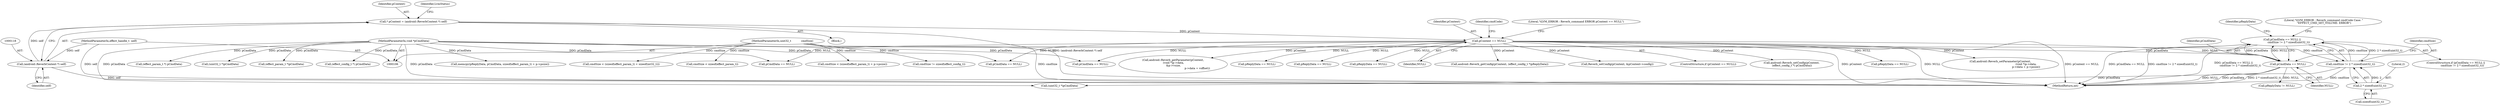 digraph "0_Android_f490fc335772a9b14e78997486f4a572b0594c04_0@API" {
"1000559" [label="(Call,pCmdData == NULL ||\n                cmdSize != 2 * sizeof(uint32_t))"];
"1000560" [label="(Call,pCmdData == NULL)"];
"1000110" [label="(MethodParameterIn,void *pCmdData)"];
"1000126" [label="(Call,pContext == NULL)"];
"1000115" [label="(Call,* pContext = (android::ReverbContext *) self)"];
"1000117" [label="(Call,(android::ReverbContext *) self)"];
"1000107" [label="(MethodParameterIn,effect_handle_t  self)"];
"1000563" [label="(Call,cmdSize != 2 * sizeof(uint32_t))"];
"1000109" [label="(MethodParameterIn,uint32_t            cmdSize)"];
"1000565" [label="(Call,2 * sizeof(uint32_t))"];
"1000127" [label="(Identifier,pContext)"];
"1000173" [label="(Call,cmdSize != sizeof(effect_config_t))"];
"1000141" [label="(Call,pReplyData == NULL)"];
"1000430" [label="(Call,android::Reverb_setParameter(pContext,\n                                                              (void *)p->data,\n                                                              p->data + p->psize))"];
"1000203" [label="(Call,(effect_config_t *) pCmdData)"];
"1000571" [label="(Literal,\"\tLVM_ERROR : Reverb_command cmdCode Case: \"\n \"EFFECT_CMD_SET_VOLUME: ERROR\")"];
"1000589" [label="(Call,(uint32_t *)pCmdData)"];
"1000344" [label="(Call,android::Reverb_getParameter(pContext,\n (void *)p->data,\n &p->vsize,\n                                                          p->data + voffset))"];
"1000113" [label="(Block,)"];
"1000577" [label="(Identifier,pReplyData)"];
"1000448" [label="(Call,pReplyData == NULL)"];
"1000565" [label="(Call,2 * sizeof(uint32_t))"];
"1000685" [label="(MethodReturn,int)"];
"1000136" [label="(Identifier,cmdCode)"];
"1000519" [label="(Call,pReplyData == NULL)"];
"1000563" [label="(Call,cmdSize != 2 * sizeof(uint32_t))"];
"1000376" [label="(Call,pCmdData == NULL)"];
"1000270" [label="(Call,pCmdData == NULL)"];
"1000116" [label="(Identifier,pContext)"];
"1000564" [label="(Identifier,cmdSize)"];
"1000123" [label="(Identifier,LvmStatus)"];
"1000310" [label="(Call,memcpy(pReplyData, pCmdData, sizeof(effect_param_t) + p->psize))"];
"1000210" [label="(Call,pReplyData == NULL)"];
"1000131" [label="(Literal,\"\tLVM_ERROR : Reverb_command ERROR pContext == NULL\")"];
"1000126" [label="(Call,pContext == NULL)"];
"1000274" [label="(Call,cmdSize < sizeof(effect_param_t))"];
"1000409" [label="(Call,(effect_param_t *) pCmdData)"];
"1000567" [label="(Call,sizeof(uint32_t))"];
"1000380" [label="(Call,cmdSize < (sizeof(effect_param_t) + sizeof(int32_t)))"];
"1000560" [label="(Call,pCmdData == NULL)"];
"1000128" [label="(Identifier,NULL)"];
"1000228" [label="(Call,android::Reverb_getConfig(pContext, (effect_config_t *)pReplyData))"];
"1000279" [label="(Call,cmdSize < (sizeof(effect_param_t) + p->psize))"];
"1000558" [label="(ControlStructure,if (pCmdData == NULL ||\n                cmdSize != 2 * sizeof(uint32_t)))"];
"1000235" [label="(Call,Reverb_setConfig(pContext, &pContext->config))"];
"1000109" [label="(MethodParameterIn,uint32_t            cmdSize)"];
"1000125" [label="(ControlStructure,if (pContext == NULL))"];
"1000562" [label="(Identifier,NULL)"];
"1000115" [label="(Call,* pContext = (android::ReverbContext *) self)"];
"1000107" [label="(MethodParameterIn,effect_handle_t  self)"];
"1000576" [label="(Call,pReplyData != NULL)"];
"1000169" [label="(Call,pCmdData == NULL)"];
"1000201" [label="(Call,android::Reverb_setConfig(pContext,\n (effect_config_t *) pCmdData))"];
"1000606" [label="(Call,(uint32_t *)pCmdData)"];
"1000566" [label="(Literal,2)"];
"1000561" [label="(Identifier,pCmdData)"];
"1000110" [label="(MethodParameterIn,void *pCmdData)"];
"1000559" [label="(Call,pCmdData == NULL ||\n                cmdSize != 2 * sizeof(uint32_t))"];
"1000247" [label="(Call,(effect_param_t *)pCmdData)"];
"1000117" [label="(Call,(android::ReverbContext *) self)"];
"1000119" [label="(Identifier,self)"];
"1000559" -> "1000558"  [label="AST: "];
"1000559" -> "1000560"  [label="CFG: "];
"1000559" -> "1000563"  [label="CFG: "];
"1000560" -> "1000559"  [label="AST: "];
"1000563" -> "1000559"  [label="AST: "];
"1000571" -> "1000559"  [label="CFG: "];
"1000577" -> "1000559"  [label="CFG: "];
"1000559" -> "1000685"  [label="DDG: pCmdData == NULL"];
"1000559" -> "1000685"  [label="DDG: cmdSize != 2 * sizeof(uint32_t)"];
"1000559" -> "1000685"  [label="DDG: pCmdData == NULL ||\n                cmdSize != 2 * sizeof(uint32_t)"];
"1000560" -> "1000559"  [label="DDG: pCmdData"];
"1000560" -> "1000559"  [label="DDG: NULL"];
"1000563" -> "1000559"  [label="DDG: cmdSize"];
"1000563" -> "1000559"  [label="DDG: 2 * sizeof(uint32_t)"];
"1000560" -> "1000562"  [label="CFG: "];
"1000561" -> "1000560"  [label="AST: "];
"1000562" -> "1000560"  [label="AST: "];
"1000564" -> "1000560"  [label="CFG: "];
"1000560" -> "1000685"  [label="DDG: NULL"];
"1000560" -> "1000685"  [label="DDG: pCmdData"];
"1000110" -> "1000560"  [label="DDG: pCmdData"];
"1000126" -> "1000560"  [label="DDG: NULL"];
"1000560" -> "1000576"  [label="DDG: NULL"];
"1000560" -> "1000589"  [label="DDG: pCmdData"];
"1000110" -> "1000106"  [label="AST: "];
"1000110" -> "1000685"  [label="DDG: pCmdData"];
"1000110" -> "1000169"  [label="DDG: pCmdData"];
"1000110" -> "1000203"  [label="DDG: pCmdData"];
"1000110" -> "1000247"  [label="DDG: pCmdData"];
"1000110" -> "1000270"  [label="DDG: pCmdData"];
"1000110" -> "1000310"  [label="DDG: pCmdData"];
"1000110" -> "1000376"  [label="DDG: pCmdData"];
"1000110" -> "1000409"  [label="DDG: pCmdData"];
"1000110" -> "1000589"  [label="DDG: pCmdData"];
"1000110" -> "1000606"  [label="DDG: pCmdData"];
"1000126" -> "1000125"  [label="AST: "];
"1000126" -> "1000128"  [label="CFG: "];
"1000127" -> "1000126"  [label="AST: "];
"1000128" -> "1000126"  [label="AST: "];
"1000131" -> "1000126"  [label="CFG: "];
"1000136" -> "1000126"  [label="CFG: "];
"1000126" -> "1000685"  [label="DDG: pContext == NULL"];
"1000126" -> "1000685"  [label="DDG: pContext"];
"1000126" -> "1000685"  [label="DDG: NULL"];
"1000115" -> "1000126"  [label="DDG: pContext"];
"1000126" -> "1000141"  [label="DDG: NULL"];
"1000126" -> "1000169"  [label="DDG: NULL"];
"1000126" -> "1000201"  [label="DDG: pContext"];
"1000126" -> "1000210"  [label="DDG: NULL"];
"1000126" -> "1000228"  [label="DDG: pContext"];
"1000126" -> "1000235"  [label="DDG: pContext"];
"1000126" -> "1000270"  [label="DDG: NULL"];
"1000126" -> "1000344"  [label="DDG: pContext"];
"1000126" -> "1000376"  [label="DDG: NULL"];
"1000126" -> "1000430"  [label="DDG: pContext"];
"1000126" -> "1000448"  [label="DDG: NULL"];
"1000126" -> "1000519"  [label="DDG: NULL"];
"1000115" -> "1000113"  [label="AST: "];
"1000115" -> "1000117"  [label="CFG: "];
"1000116" -> "1000115"  [label="AST: "];
"1000117" -> "1000115"  [label="AST: "];
"1000123" -> "1000115"  [label="CFG: "];
"1000115" -> "1000685"  [label="DDG: (android::ReverbContext *) self"];
"1000117" -> "1000115"  [label="DDG: self"];
"1000117" -> "1000119"  [label="CFG: "];
"1000118" -> "1000117"  [label="AST: "];
"1000119" -> "1000117"  [label="AST: "];
"1000117" -> "1000685"  [label="DDG: self"];
"1000107" -> "1000117"  [label="DDG: self"];
"1000107" -> "1000106"  [label="AST: "];
"1000107" -> "1000685"  [label="DDG: self"];
"1000563" -> "1000565"  [label="CFG: "];
"1000564" -> "1000563"  [label="AST: "];
"1000565" -> "1000563"  [label="AST: "];
"1000563" -> "1000685"  [label="DDG: 2 * sizeof(uint32_t)"];
"1000563" -> "1000685"  [label="DDG: cmdSize"];
"1000109" -> "1000563"  [label="DDG: cmdSize"];
"1000565" -> "1000563"  [label="DDG: 2"];
"1000109" -> "1000106"  [label="AST: "];
"1000109" -> "1000685"  [label="DDG: cmdSize"];
"1000109" -> "1000173"  [label="DDG: cmdSize"];
"1000109" -> "1000274"  [label="DDG: cmdSize"];
"1000109" -> "1000279"  [label="DDG: cmdSize"];
"1000109" -> "1000380"  [label="DDG: cmdSize"];
"1000565" -> "1000567"  [label="CFG: "];
"1000566" -> "1000565"  [label="AST: "];
"1000567" -> "1000565"  [label="AST: "];
}
